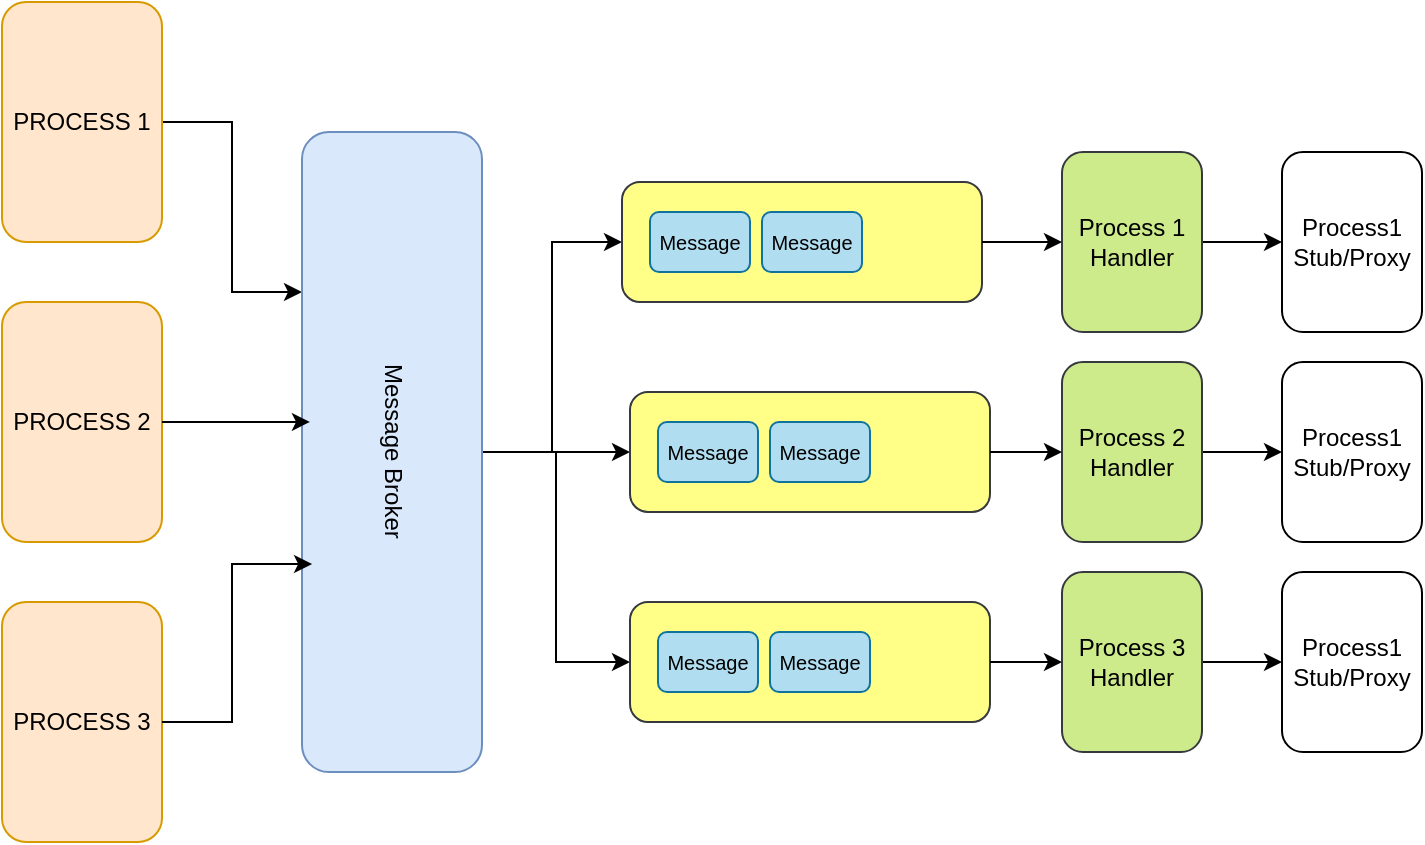 <mxfile version="24.7.6">
  <diagram name="Page-1" id="NuQ8sDbINXvNX4gbBRJW">
    <mxGraphModel dx="1434" dy="746" grid="1" gridSize="10" guides="1" tooltips="1" connect="1" arrows="1" fold="1" page="1" pageScale="1" pageWidth="827" pageHeight="1169" math="0" shadow="0">
      <root>
        <mxCell id="0" />
        <mxCell id="1" parent="0" />
        <mxCell id="7G1H1wRRWMd9MSqFdtv3-19" style="edgeStyle=orthogonalEdgeStyle;rounded=0;orthogonalLoop=1;jettySize=auto;html=1;entryX=0;entryY=0.25;entryDx=0;entryDy=0;" edge="1" parent="1" source="7G1H1wRRWMd9MSqFdtv3-1" target="7G1H1wRRWMd9MSqFdtv3-8">
          <mxGeometry relative="1" as="geometry" />
        </mxCell>
        <object label="PROCESS 1" id="7G1H1wRRWMd9MSqFdtv3-1">
          <mxCell style="rounded=1;whiteSpace=wrap;html=1;fillColor=#ffe6cc;strokeColor=#d79b00;" vertex="1" parent="1">
            <mxGeometry x="70" y="70" width="80" height="120" as="geometry" />
          </mxCell>
        </object>
        <mxCell id="7G1H1wRRWMd9MSqFdtv3-44" style="edgeStyle=orthogonalEdgeStyle;rounded=0;orthogonalLoop=1;jettySize=auto;html=1;entryX=0;entryY=0.5;entryDx=0;entryDy=0;" edge="1" parent="1" source="7G1H1wRRWMd9MSqFdtv3-4" target="7G1H1wRRWMd9MSqFdtv3-41">
          <mxGeometry relative="1" as="geometry" />
        </mxCell>
        <object label="Process 1 Handler" id="7G1H1wRRWMd9MSqFdtv3-4">
          <mxCell style="rounded=1;whiteSpace=wrap;html=1;fillColor=#cdeb8b;strokeColor=#36393d;" vertex="1" parent="1">
            <mxGeometry x="600" y="145" width="70" height="90" as="geometry" />
          </mxCell>
        </object>
        <object label="PROCESS 2" id="7G1H1wRRWMd9MSqFdtv3-5">
          <mxCell style="rounded=1;whiteSpace=wrap;html=1;fillColor=#ffe6cc;strokeColor=#d79b00;" vertex="1" parent="1">
            <mxGeometry x="70" y="220" width="80" height="120" as="geometry" />
          </mxCell>
        </object>
        <object label="PROCESS 3" id="7G1H1wRRWMd9MSqFdtv3-6">
          <mxCell style="rounded=1;whiteSpace=wrap;html=1;fillColor=#ffe6cc;strokeColor=#d79b00;" vertex="1" parent="1">
            <mxGeometry x="70" y="370" width="80" height="120" as="geometry" />
          </mxCell>
        </object>
        <mxCell id="7G1H1wRRWMd9MSqFdtv3-22" style="edgeStyle=orthogonalEdgeStyle;rounded=0;orthogonalLoop=1;jettySize=auto;html=1;entryX=0;entryY=0.5;entryDx=0;entryDy=0;" edge="1" parent="1" source="7G1H1wRRWMd9MSqFdtv3-8" target="7G1H1wRRWMd9MSqFdtv3-7">
          <mxGeometry relative="1" as="geometry" />
        </mxCell>
        <mxCell id="7G1H1wRRWMd9MSqFdtv3-29" style="edgeStyle=orthogonalEdgeStyle;rounded=0;orthogonalLoop=1;jettySize=auto;html=1;entryX=0;entryY=0.5;entryDx=0;entryDy=0;" edge="1" parent="1" source="7G1H1wRRWMd9MSqFdtv3-8" target="7G1H1wRRWMd9MSqFdtv3-26">
          <mxGeometry relative="1" as="geometry" />
        </mxCell>
        <mxCell id="7G1H1wRRWMd9MSqFdtv3-34" style="edgeStyle=orthogonalEdgeStyle;rounded=0;orthogonalLoop=1;jettySize=auto;html=1;entryX=0;entryY=0.5;entryDx=0;entryDy=0;" edge="1" parent="1" source="7G1H1wRRWMd9MSqFdtv3-8" target="7G1H1wRRWMd9MSqFdtv3-31">
          <mxGeometry relative="1" as="geometry" />
        </mxCell>
        <mxCell id="7G1H1wRRWMd9MSqFdtv3-8" value="Message Broker" style="rounded=1;whiteSpace=wrap;html=1;fillColor=#dae8fc;strokeColor=#6c8ebf;textDirection=vertical-lr;" vertex="1" parent="1">
          <mxGeometry x="220" y="135" width="90" height="320" as="geometry" />
        </mxCell>
        <mxCell id="7G1H1wRRWMd9MSqFdtv3-20" style="edgeStyle=orthogonalEdgeStyle;rounded=0;orthogonalLoop=1;jettySize=auto;html=1;entryX=0.044;entryY=0.453;entryDx=0;entryDy=0;entryPerimeter=0;" edge="1" parent="1" source="7G1H1wRRWMd9MSqFdtv3-5" target="7G1H1wRRWMd9MSqFdtv3-8">
          <mxGeometry relative="1" as="geometry" />
        </mxCell>
        <mxCell id="7G1H1wRRWMd9MSqFdtv3-21" style="edgeStyle=orthogonalEdgeStyle;rounded=0;orthogonalLoop=1;jettySize=auto;html=1;entryX=0.056;entryY=0.675;entryDx=0;entryDy=0;entryPerimeter=0;" edge="1" parent="1" source="7G1H1wRRWMd9MSqFdtv3-6" target="7G1H1wRRWMd9MSqFdtv3-8">
          <mxGeometry relative="1" as="geometry" />
        </mxCell>
        <mxCell id="7G1H1wRRWMd9MSqFdtv3-24" value="" style="group" vertex="1" connectable="0" parent="1">
          <mxGeometry x="380" y="160" width="180" height="60" as="geometry" />
        </mxCell>
        <mxCell id="7G1H1wRRWMd9MSqFdtv3-7" value="" style="rounded=1;whiteSpace=wrap;html=1;fillColor=#ffff88;strokeColor=#36393d;" vertex="1" parent="7G1H1wRRWMd9MSqFdtv3-24">
          <mxGeometry width="180" height="60" as="geometry" />
        </mxCell>
        <mxCell id="7G1H1wRRWMd9MSqFdtv3-11" value="&lt;font style=&quot;font-size: 10px;&quot;&gt;Message&lt;/font&gt;" style="rounded=1;whiteSpace=wrap;html=1;fillColor=#b1ddf0;strokeColor=#10739e;" vertex="1" parent="7G1H1wRRWMd9MSqFdtv3-24">
          <mxGeometry x="14" y="15" width="50" height="30" as="geometry" />
        </mxCell>
        <mxCell id="7G1H1wRRWMd9MSqFdtv3-13" value="&lt;font style=&quot;font-size: 10px;&quot;&gt;Message&lt;/font&gt;" style="rounded=1;whiteSpace=wrap;html=1;fillColor=#b1ddf0;strokeColor=#10739e;" vertex="1" parent="7G1H1wRRWMd9MSqFdtv3-24">
          <mxGeometry x="70" y="15" width="50" height="30" as="geometry" />
        </mxCell>
        <mxCell id="7G1H1wRRWMd9MSqFdtv3-25" value="" style="group" vertex="1" connectable="0" parent="1">
          <mxGeometry x="384" y="265" width="180" height="60" as="geometry" />
        </mxCell>
        <mxCell id="7G1H1wRRWMd9MSqFdtv3-26" value="" style="rounded=1;whiteSpace=wrap;html=1;fillColor=#ffff88;strokeColor=#36393d;" vertex="1" parent="7G1H1wRRWMd9MSqFdtv3-25">
          <mxGeometry width="180" height="60" as="geometry" />
        </mxCell>
        <mxCell id="7G1H1wRRWMd9MSqFdtv3-27" value="&lt;font style=&quot;font-size: 10px;&quot;&gt;Message&lt;/font&gt;" style="rounded=1;whiteSpace=wrap;html=1;fillColor=#b1ddf0;strokeColor=#10739e;" vertex="1" parent="7G1H1wRRWMd9MSqFdtv3-25">
          <mxGeometry x="14" y="15" width="50" height="30" as="geometry" />
        </mxCell>
        <mxCell id="7G1H1wRRWMd9MSqFdtv3-28" value="&lt;font style=&quot;font-size: 10px;&quot;&gt;Message&lt;/font&gt;" style="rounded=1;whiteSpace=wrap;html=1;fillColor=#b1ddf0;strokeColor=#10739e;" vertex="1" parent="7G1H1wRRWMd9MSqFdtv3-25">
          <mxGeometry x="70" y="15" width="50" height="30" as="geometry" />
        </mxCell>
        <mxCell id="7G1H1wRRWMd9MSqFdtv3-30" value="" style="group" vertex="1" connectable="0" parent="1">
          <mxGeometry x="384" y="370" width="180" height="60" as="geometry" />
        </mxCell>
        <mxCell id="7G1H1wRRWMd9MSqFdtv3-31" value="" style="rounded=1;whiteSpace=wrap;html=1;fillColor=#ffff88;strokeColor=#36393d;" vertex="1" parent="7G1H1wRRWMd9MSqFdtv3-30">
          <mxGeometry width="180" height="60" as="geometry" />
        </mxCell>
        <mxCell id="7G1H1wRRWMd9MSqFdtv3-32" value="&lt;font style=&quot;font-size: 10px;&quot;&gt;Message&lt;/font&gt;" style="rounded=1;whiteSpace=wrap;html=1;fillColor=#b1ddf0;strokeColor=#10739e;" vertex="1" parent="7G1H1wRRWMd9MSqFdtv3-30">
          <mxGeometry x="14" y="15" width="50" height="30" as="geometry" />
        </mxCell>
        <mxCell id="7G1H1wRRWMd9MSqFdtv3-33" value="&lt;font style=&quot;font-size: 10px;&quot;&gt;Message&lt;/font&gt;" style="rounded=1;whiteSpace=wrap;html=1;fillColor=#b1ddf0;strokeColor=#10739e;" vertex="1" parent="7G1H1wRRWMd9MSqFdtv3-30">
          <mxGeometry x="70" y="15" width="50" height="30" as="geometry" />
        </mxCell>
        <mxCell id="7G1H1wRRWMd9MSqFdtv3-45" style="edgeStyle=orthogonalEdgeStyle;rounded=0;orthogonalLoop=1;jettySize=auto;html=1;entryX=0;entryY=0.5;entryDx=0;entryDy=0;" edge="1" parent="1" source="7G1H1wRRWMd9MSqFdtv3-35" target="7G1H1wRRWMd9MSqFdtv3-42">
          <mxGeometry relative="1" as="geometry" />
        </mxCell>
        <object label="Process 2 Handler" id="7G1H1wRRWMd9MSqFdtv3-35">
          <mxCell style="rounded=1;whiteSpace=wrap;html=1;fillColor=#cdeb8b;strokeColor=#36393d;" vertex="1" parent="1">
            <mxGeometry x="600" y="250" width="70" height="90" as="geometry" />
          </mxCell>
        </object>
        <mxCell id="7G1H1wRRWMd9MSqFdtv3-46" style="edgeStyle=orthogonalEdgeStyle;rounded=0;orthogonalLoop=1;jettySize=auto;html=1;" edge="1" parent="1" source="7G1H1wRRWMd9MSqFdtv3-36" target="7G1H1wRRWMd9MSqFdtv3-43">
          <mxGeometry relative="1" as="geometry" />
        </mxCell>
        <object label="Process 3 Handler" id="7G1H1wRRWMd9MSqFdtv3-36">
          <mxCell style="rounded=1;whiteSpace=wrap;html=1;fillColor=#cdeb8b;strokeColor=#36393d;" vertex="1" parent="1">
            <mxGeometry x="600" y="355" width="70" height="90" as="geometry" />
          </mxCell>
        </object>
        <mxCell id="7G1H1wRRWMd9MSqFdtv3-37" style="edgeStyle=orthogonalEdgeStyle;rounded=0;orthogonalLoop=1;jettySize=auto;html=1;" edge="1" parent="1" source="7G1H1wRRWMd9MSqFdtv3-7" target="7G1H1wRRWMd9MSqFdtv3-4">
          <mxGeometry relative="1" as="geometry" />
        </mxCell>
        <mxCell id="7G1H1wRRWMd9MSqFdtv3-38" style="edgeStyle=orthogonalEdgeStyle;rounded=0;orthogonalLoop=1;jettySize=auto;html=1;entryX=0;entryY=0.5;entryDx=0;entryDy=0;" edge="1" parent="1" source="7G1H1wRRWMd9MSqFdtv3-26" target="7G1H1wRRWMd9MSqFdtv3-35">
          <mxGeometry relative="1" as="geometry" />
        </mxCell>
        <mxCell id="7G1H1wRRWMd9MSqFdtv3-39" style="edgeStyle=orthogonalEdgeStyle;rounded=0;orthogonalLoop=1;jettySize=auto;html=1;" edge="1" parent="1" source="7G1H1wRRWMd9MSqFdtv3-31" target="7G1H1wRRWMd9MSqFdtv3-36">
          <mxGeometry relative="1" as="geometry" />
        </mxCell>
        <mxCell id="7G1H1wRRWMd9MSqFdtv3-41" value="Process1 Stub/Proxy" style="rounded=1;whiteSpace=wrap;html=1;" vertex="1" parent="1">
          <mxGeometry x="710" y="145" width="70" height="90" as="geometry" />
        </mxCell>
        <mxCell id="7G1H1wRRWMd9MSqFdtv3-42" value="Process1 Stub/Proxy" style="rounded=1;whiteSpace=wrap;html=1;" vertex="1" parent="1">
          <mxGeometry x="710" y="250" width="70" height="90" as="geometry" />
        </mxCell>
        <mxCell id="7G1H1wRRWMd9MSqFdtv3-43" value="Process1 Stub/Proxy" style="rounded=1;whiteSpace=wrap;html=1;" vertex="1" parent="1">
          <mxGeometry x="710" y="355" width="70" height="90" as="geometry" />
        </mxCell>
      </root>
    </mxGraphModel>
  </diagram>
</mxfile>
